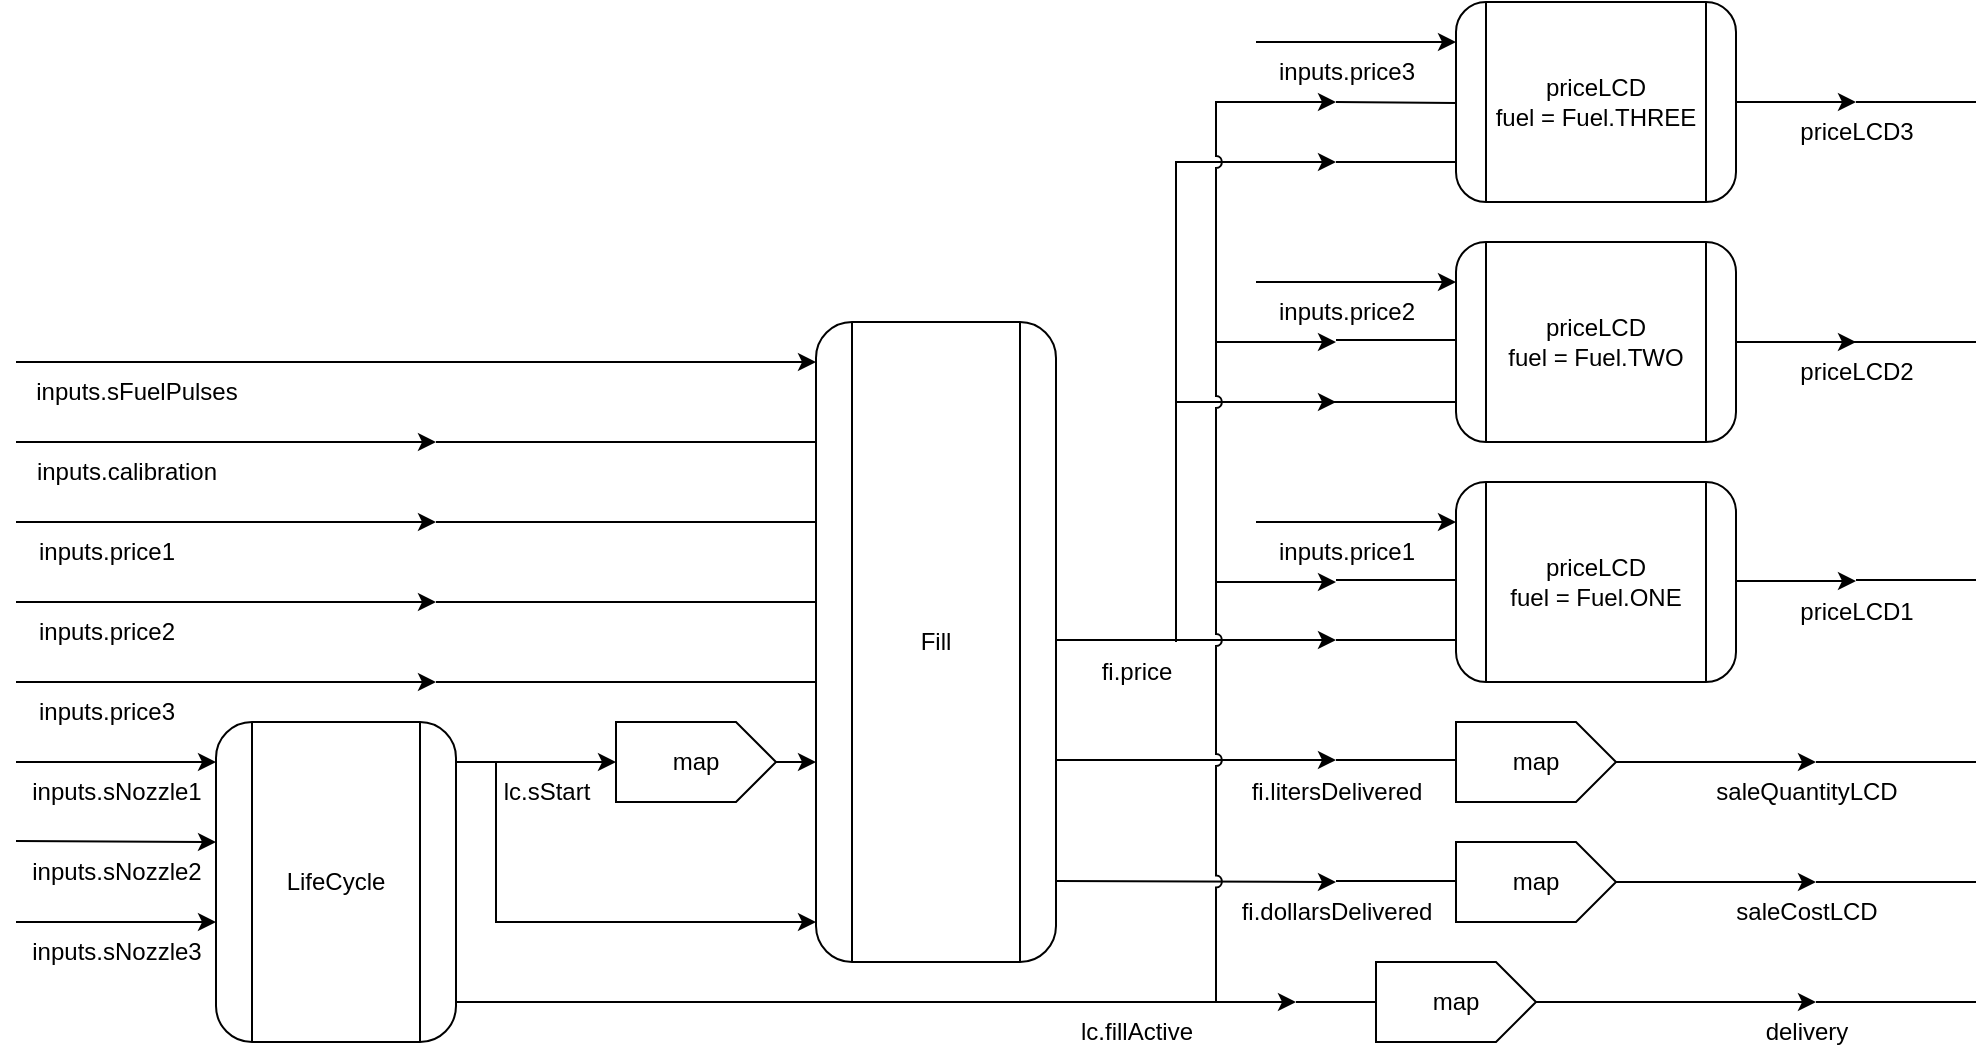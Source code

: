 <mxfile>
    <diagram name="ShowDollarsPump" id="QuZUMSP4Ry_GELF9dYyj">
        <mxGraphModel dx="1035" dy="581" grid="1" gridSize="10" guides="1" tooltips="1" connect="1" arrows="1" fold="1" page="1" pageScale="1" pageWidth="850" pageHeight="1100" math="0" shadow="0">
            <root>
                <mxCell id="0"/>
                <mxCell id="1" parent="0"/>
                <mxCell id="JLQm9CUMwfTFUOuIeEnI-1" value="" style="endArrow=classic;html=1;rounded=0;jumpStyle=arc;" parent="1" edge="1">
                    <mxGeometry width="50" height="50" relative="1" as="geometry">
                        <mxPoint x="680" y="399" as="sourcePoint"/>
                        <mxPoint x="820" y="399" as="targetPoint"/>
                    </mxGeometry>
                </mxCell>
                <mxCell id="JLQm9CUMwfTFUOuIeEnI-20" value="" style="endArrow=classic;html=1;rounded=0;jumpStyle=arc;" parent="1" edge="1">
                    <mxGeometry width="50" height="50" relative="1" as="geometry">
                        <mxPoint x="740" y="280" as="sourcePoint"/>
                        <mxPoint x="820" y="160" as="targetPoint"/>
                        <Array as="points">
                            <mxPoint x="740" y="160"/>
                        </Array>
                    </mxGeometry>
                </mxCell>
                <mxCell id="JLQm9CUMwfTFUOuIeEnI-19" value="" style="endArrow=classic;html=1;rounded=0;jumpStyle=arc;" parent="1" edge="1">
                    <mxGeometry width="50" height="50" relative="1" as="geometry">
                        <mxPoint x="740" y="400" as="sourcePoint"/>
                        <mxPoint x="820" y="280" as="targetPoint"/>
                        <Array as="points">
                            <mxPoint x="740" y="280"/>
                        </Array>
                    </mxGeometry>
                </mxCell>
                <mxCell id="mebo6OQhrfcNjWwTvl6j-3" value="LifeCycle" style="shape=process;whiteSpace=wrap;html=1;backgroundOutline=1;rounded=1;" parent="1" vertex="1">
                    <mxGeometry x="260" y="440" width="120" height="160" as="geometry"/>
                </mxCell>
                <mxCell id="mebo6OQhrfcNjWwTvl6j-4" value="" style="endArrow=classic;html=1;" parent="1" edge="1">
                    <mxGeometry width="50" height="50" relative="1" as="geometry">
                        <mxPoint x="160" y="460" as="sourcePoint"/>
                        <mxPoint x="260" y="460" as="targetPoint"/>
                    </mxGeometry>
                </mxCell>
                <mxCell id="mebo6OQhrfcNjWwTvl6j-12" value="" style="endArrow=classic;html=1;" parent="1" edge="1">
                    <mxGeometry width="50" height="50" relative="1" as="geometry">
                        <mxPoint x="160" y="499.5" as="sourcePoint"/>
                        <mxPoint x="260" y="500" as="targetPoint"/>
                    </mxGeometry>
                </mxCell>
                <mxCell id="mebo6OQhrfcNjWwTvl6j-14" value="" style="endArrow=classic;html=1;" parent="1" edge="1">
                    <mxGeometry width="50" height="50" relative="1" as="geometry">
                        <mxPoint x="160" y="540" as="sourcePoint"/>
                        <mxPoint x="260" y="540" as="targetPoint"/>
                    </mxGeometry>
                </mxCell>
                <mxCell id="mebo6OQhrfcNjWwTvl6j-16" value="inputs.sNozzle1" style="text;html=1;align=center;verticalAlign=middle;resizable=0;points=[];autosize=1;strokeColor=none;fillColor=none;" parent="1" vertex="1">
                    <mxGeometry x="155" y="460" width="110" height="30" as="geometry"/>
                </mxCell>
                <mxCell id="mebo6OQhrfcNjWwTvl6j-17" value="inputs.sNozzle2" style="text;html=1;align=center;verticalAlign=middle;resizable=0;points=[];autosize=1;strokeColor=none;fillColor=none;" parent="1" vertex="1">
                    <mxGeometry x="155" y="500" width="110" height="30" as="geometry"/>
                </mxCell>
                <mxCell id="mebo6OQhrfcNjWwTvl6j-18" value="inputs.sNozzle3" style="text;html=1;align=center;verticalAlign=middle;resizable=0;points=[];autosize=1;strokeColor=none;fillColor=none;" parent="1" vertex="1">
                    <mxGeometry x="155" y="540" width="110" height="30" as="geometry"/>
                </mxCell>
                <mxCell id="mebo6OQhrfcNjWwTvl6j-19" value="Fill" style="shape=process;whiteSpace=wrap;html=1;backgroundOutline=1;rounded=1;" parent="1" vertex="1">
                    <mxGeometry x="560" y="240" width="120" height="320" as="geometry"/>
                </mxCell>
                <mxCell id="mebo6OQhrfcNjWwTvl6j-20" value="" style="endArrow=classic;html=1;entryX=0.5;entryY=0;entryDx=0;entryDy=0;" parent="1" target="mebo6OQhrfcNjWwTvl6j-23" edge="1">
                    <mxGeometry width="50" height="50" relative="1" as="geometry">
                        <mxPoint x="380" y="460" as="sourcePoint"/>
                        <mxPoint x="480" y="460" as="targetPoint"/>
                    </mxGeometry>
                </mxCell>
                <mxCell id="mebo6OQhrfcNjWwTvl6j-21" value="" style="endArrow=classic;html=1;rounded=0;" parent="1" edge="1">
                    <mxGeometry width="50" height="50" relative="1" as="geometry">
                        <mxPoint x="400" y="460" as="sourcePoint"/>
                        <mxPoint x="560" y="540" as="targetPoint"/>
                        <Array as="points">
                            <mxPoint x="400" y="540"/>
                        </Array>
                    </mxGeometry>
                </mxCell>
                <mxCell id="mebo6OQhrfcNjWwTvl6j-24" style="edgeStyle=none;rounded=0;html=1;exitX=0.5;exitY=1;exitDx=0;exitDy=0;" parent="1" source="mebo6OQhrfcNjWwTvl6j-23" edge="1">
                    <mxGeometry relative="1" as="geometry">
                        <mxPoint x="560" y="460" as="targetPoint"/>
                    </mxGeometry>
                </mxCell>
                <mxCell id="mebo6OQhrfcNjWwTvl6j-23" value="map" style="shape=offPageConnector;whiteSpace=wrap;html=1;rounded=0;direction=north;size=0.25;" parent="1" vertex="1">
                    <mxGeometry x="460" y="440" width="80" height="40" as="geometry"/>
                </mxCell>
                <mxCell id="mebo6OQhrfcNjWwTvl6j-26" value="lc.sStart" style="text;html=1;align=center;verticalAlign=middle;resizable=0;points=[];autosize=1;strokeColor=none;fillColor=none;" parent="1" vertex="1">
                    <mxGeometry x="390" y="460" width="70" height="30" as="geometry"/>
                </mxCell>
                <mxCell id="mebo6OQhrfcNjWwTvl6j-27" value="" style="endArrow=classic;html=1;rounded=0;" parent="1" edge="1">
                    <mxGeometry width="50" height="50" relative="1" as="geometry">
                        <mxPoint x="160" y="420" as="sourcePoint"/>
                        <mxPoint x="370" y="420" as="targetPoint"/>
                    </mxGeometry>
                </mxCell>
                <mxCell id="mebo6OQhrfcNjWwTvl6j-28" value="" style="endArrow=classic;html=1;rounded=0;" parent="1" edge="1">
                    <mxGeometry width="50" height="50" relative="1" as="geometry">
                        <mxPoint x="160" y="380" as="sourcePoint"/>
                        <mxPoint x="370" y="380" as="targetPoint"/>
                    </mxGeometry>
                </mxCell>
                <mxCell id="mebo6OQhrfcNjWwTvl6j-29" value="" style="endArrow=classic;html=1;rounded=0;" parent="1" edge="1">
                    <mxGeometry width="50" height="50" relative="1" as="geometry">
                        <mxPoint x="160" y="340" as="sourcePoint"/>
                        <mxPoint x="370" y="340" as="targetPoint"/>
                    </mxGeometry>
                </mxCell>
                <mxCell id="mebo6OQhrfcNjWwTvl6j-30" value="" style="endArrow=classic;html=1;rounded=0;" parent="1" edge="1">
                    <mxGeometry width="50" height="50" relative="1" as="geometry">
                        <mxPoint x="160" y="300" as="sourcePoint"/>
                        <mxPoint x="370" y="300" as="targetPoint"/>
                    </mxGeometry>
                </mxCell>
                <mxCell id="mebo6OQhrfcNjWwTvl6j-31" value="" style="endArrow=classic;html=1;rounded=0;" parent="1" edge="1">
                    <mxGeometry width="50" height="50" relative="1" as="geometry">
                        <mxPoint x="160" y="260" as="sourcePoint"/>
                        <mxPoint x="560" y="260" as="targetPoint"/>
                    </mxGeometry>
                </mxCell>
                <mxCell id="mebo6OQhrfcNjWwTvl6j-32" value="" style="endArrow=none;html=1;rounded=0;" parent="1" edge="1">
                    <mxGeometry width="50" height="50" relative="1" as="geometry">
                        <mxPoint x="370" y="300" as="sourcePoint"/>
                        <mxPoint x="560" y="300" as="targetPoint"/>
                    </mxGeometry>
                </mxCell>
                <mxCell id="mebo6OQhrfcNjWwTvl6j-33" value="" style="endArrow=none;html=1;rounded=0;" parent="1" edge="1">
                    <mxGeometry width="50" height="50" relative="1" as="geometry">
                        <mxPoint x="370" y="340" as="sourcePoint"/>
                        <mxPoint x="560" y="340" as="targetPoint"/>
                    </mxGeometry>
                </mxCell>
                <mxCell id="mebo6OQhrfcNjWwTvl6j-34" value="" style="endArrow=none;html=1;rounded=0;" parent="1" edge="1">
                    <mxGeometry width="50" height="50" relative="1" as="geometry">
                        <mxPoint x="370" y="380" as="sourcePoint"/>
                        <mxPoint x="560" y="380" as="targetPoint"/>
                    </mxGeometry>
                </mxCell>
                <mxCell id="mebo6OQhrfcNjWwTvl6j-35" value="" style="endArrow=none;html=1;rounded=0;" parent="1" edge="1">
                    <mxGeometry width="50" height="50" relative="1" as="geometry">
                        <mxPoint x="370" y="420" as="sourcePoint"/>
                        <mxPoint x="560" y="420" as="targetPoint"/>
                    </mxGeometry>
                </mxCell>
                <mxCell id="mebo6OQhrfcNjWwTvl6j-36" value="inputs.sFuelPulses" style="text;html=1;align=center;verticalAlign=middle;resizable=0;points=[];autosize=1;strokeColor=none;fillColor=none;" parent="1" vertex="1">
                    <mxGeometry x="160" y="260" width="120" height="30" as="geometry"/>
                </mxCell>
                <mxCell id="mebo6OQhrfcNjWwTvl6j-38" value="inputs.calibration" style="text;html=1;align=center;verticalAlign=middle;resizable=0;points=[];autosize=1;strokeColor=none;fillColor=none;" parent="1" vertex="1">
                    <mxGeometry x="160" y="300" width="110" height="30" as="geometry"/>
                </mxCell>
                <mxCell id="mebo6OQhrfcNjWwTvl6j-39" value="inputs.price1" style="text;html=1;align=center;verticalAlign=middle;resizable=0;points=[];autosize=1;strokeColor=none;fillColor=none;" parent="1" vertex="1">
                    <mxGeometry x="160" y="340" width="90" height="30" as="geometry"/>
                </mxCell>
                <mxCell id="mebo6OQhrfcNjWwTvl6j-40" value="inputs.price2" style="text;html=1;align=center;verticalAlign=middle;resizable=0;points=[];autosize=1;strokeColor=none;fillColor=none;" parent="1" vertex="1">
                    <mxGeometry x="160" y="380" width="90" height="30" as="geometry"/>
                </mxCell>
                <mxCell id="mebo6OQhrfcNjWwTvl6j-41" value="inputs.price3" style="text;html=1;align=center;verticalAlign=middle;resizable=0;points=[];autosize=1;strokeColor=none;fillColor=none;" parent="1" vertex="1">
                    <mxGeometry x="160" y="420" width="90" height="30" as="geometry"/>
                </mxCell>
                <mxCell id="mebo6OQhrfcNjWwTvl6j-45" value="" style="endArrow=classic;html=1;rounded=0;" parent="1" edge="1">
                    <mxGeometry width="50" height="50" relative="1" as="geometry">
                        <mxPoint x="380" y="580" as="sourcePoint"/>
                        <mxPoint x="800" y="580" as="targetPoint"/>
                    </mxGeometry>
                </mxCell>
                <mxCell id="mebo6OQhrfcNjWwTvl6j-46" value="" style="endArrow=none;html=1;rounded=0;entryX=0.5;entryY=0;entryDx=0;entryDy=0;" parent="1" target="mebo6OQhrfcNjWwTvl6j-47" edge="1">
                    <mxGeometry width="50" height="50" relative="1" as="geometry">
                        <mxPoint x="800" y="580" as="sourcePoint"/>
                        <mxPoint x="800" y="580" as="targetPoint"/>
                    </mxGeometry>
                </mxCell>
                <mxCell id="mebo6OQhrfcNjWwTvl6j-47" value="map" style="shape=offPageConnector;whiteSpace=wrap;html=1;rounded=0;direction=north;size=0.25;" parent="1" vertex="1">
                    <mxGeometry x="840" y="560" width="80" height="40" as="geometry"/>
                </mxCell>
                <mxCell id="mebo6OQhrfcNjWwTvl6j-48" value="" style="endArrow=classic;html=1;rounded=0;" parent="1" edge="1">
                    <mxGeometry width="50" height="50" relative="1" as="geometry">
                        <mxPoint x="920" y="580" as="sourcePoint"/>
                        <mxPoint x="1060" y="580" as="targetPoint"/>
                    </mxGeometry>
                </mxCell>
                <mxCell id="mebo6OQhrfcNjWwTvl6j-49" value="" style="endArrow=none;html=1;rounded=0;" parent="1" edge="1">
                    <mxGeometry width="50" height="50" relative="1" as="geometry">
                        <mxPoint x="1060" y="580" as="sourcePoint"/>
                        <mxPoint x="1140" y="580" as="targetPoint"/>
                    </mxGeometry>
                </mxCell>
                <mxCell id="mebo6OQhrfcNjWwTvl6j-50" value="delivery" style="text;html=1;align=center;verticalAlign=middle;resizable=0;points=[];autosize=1;strokeColor=none;fillColor=none;" parent="1" vertex="1">
                    <mxGeometry x="1025" y="580" width="60" height="30" as="geometry"/>
                </mxCell>
                <mxCell id="mebo6OQhrfcNjWwTvl6j-52" value="map" style="shape=offPageConnector;whiteSpace=wrap;html=1;rounded=0;direction=north;size=0.25;" parent="1" vertex="1">
                    <mxGeometry x="880" y="500" width="80" height="40" as="geometry"/>
                </mxCell>
                <mxCell id="mebo6OQhrfcNjWwTvl6j-53" value="" style="endArrow=classic;html=1;rounded=0;" parent="1" edge="1">
                    <mxGeometry width="50" height="50" relative="1" as="geometry">
                        <mxPoint x="680" y="519.5" as="sourcePoint"/>
                        <mxPoint x="820" y="520" as="targetPoint"/>
                    </mxGeometry>
                </mxCell>
                <mxCell id="_pz_rEbo8fQSTLlLXx0z-1" value="map" style="shape=offPageConnector;whiteSpace=wrap;html=1;rounded=0;direction=north;size=0.25;" parent="1" vertex="1">
                    <mxGeometry x="880" y="440" width="80" height="40" as="geometry"/>
                </mxCell>
                <mxCell id="_pz_rEbo8fQSTLlLXx0z-2" value="" style="endArrow=none;html=1;rounded=0;" parent="1" edge="1">
                    <mxGeometry width="50" height="50" relative="1" as="geometry">
                        <mxPoint x="820" y="519.5" as="sourcePoint"/>
                        <mxPoint x="880" y="519.5" as="targetPoint"/>
                    </mxGeometry>
                </mxCell>
                <mxCell id="_pz_rEbo8fQSTLlLXx0z-3" value="" style="endArrow=classic;html=1;rounded=0;" parent="1" edge="1">
                    <mxGeometry width="50" height="50" relative="1" as="geometry">
                        <mxPoint x="680" y="459" as="sourcePoint"/>
                        <mxPoint x="820" y="459" as="targetPoint"/>
                    </mxGeometry>
                </mxCell>
                <mxCell id="_pz_rEbo8fQSTLlLXx0z-4" value="" style="endArrow=none;html=1;rounded=0;" parent="1" edge="1">
                    <mxGeometry width="50" height="50" relative="1" as="geometry">
                        <mxPoint x="820" y="459" as="sourcePoint"/>
                        <mxPoint x="880" y="459" as="targetPoint"/>
                    </mxGeometry>
                </mxCell>
                <mxCell id="_pz_rEbo8fQSTLlLXx0z-5" value="fi.dollarsDelivered" style="text;html=1;align=center;verticalAlign=middle;resizable=0;points=[];autosize=1;strokeColor=none;fillColor=none;rotation=0;" parent="1" vertex="1">
                    <mxGeometry x="760" y="520" width="120" height="30" as="geometry"/>
                </mxCell>
                <mxCell id="_pz_rEbo8fQSTLlLXx0z-7" value="fi.litersDelivered" style="text;html=1;align=center;verticalAlign=middle;resizable=0;points=[];autosize=1;strokeColor=none;fillColor=none;" parent="1" vertex="1">
                    <mxGeometry x="765" y="460" width="110" height="30" as="geometry"/>
                </mxCell>
                <mxCell id="_pz_rEbo8fQSTLlLXx0z-9" value="priceLCD&lt;br&gt;fuel = Fuel.ONE" style="shape=process;whiteSpace=wrap;html=1;backgroundOutline=1;rounded=1;" parent="1" vertex="1">
                    <mxGeometry x="880" y="320" width="140" height="100" as="geometry"/>
                </mxCell>
                <mxCell id="JLQm9CUMwfTFUOuIeEnI-2" value="" style="endArrow=none;html=1;rounded=0;jumpStyle=arc;" parent="1" edge="1">
                    <mxGeometry width="50" height="50" relative="1" as="geometry">
                        <mxPoint x="820" y="399" as="sourcePoint"/>
                        <mxPoint x="880" y="399" as="targetPoint"/>
                    </mxGeometry>
                </mxCell>
                <mxCell id="JLQm9CUMwfTFUOuIeEnI-3" value="fi.price" style="text;html=1;align=center;verticalAlign=middle;resizable=0;points=[];autosize=1;strokeColor=none;fillColor=none;" parent="1" vertex="1">
                    <mxGeometry x="690" y="400" width="60" height="30" as="geometry"/>
                </mxCell>
                <mxCell id="JLQm9CUMwfTFUOuIeEnI-7" value="priceLCD&lt;br&gt;fuel = Fuel.TWO" style="shape=process;whiteSpace=wrap;html=1;backgroundOutline=1;rounded=1;" parent="1" vertex="1">
                    <mxGeometry x="880" y="200" width="140" height="100" as="geometry"/>
                </mxCell>
                <mxCell id="JLQm9CUMwfTFUOuIeEnI-8" value="priceLCD&lt;br&gt;fuel = Fuel.THREE" style="shape=process;whiteSpace=wrap;html=1;backgroundOutline=1;rounded=1;" parent="1" vertex="1">
                    <mxGeometry x="880" y="80" width="140" height="100" as="geometry"/>
                </mxCell>
                <mxCell id="JLQm9CUMwfTFUOuIeEnI-9" value="lc.fillActive" style="text;html=1;align=center;verticalAlign=middle;resizable=0;points=[];autosize=1;strokeColor=none;fillColor=none;" parent="1" vertex="1">
                    <mxGeometry x="680" y="580" width="80" height="30" as="geometry"/>
                </mxCell>
                <mxCell id="JLQm9CUMwfTFUOuIeEnI-12" value="" style="endArrow=classic;html=1;rounded=0;jumpStyle=arc;" parent="1" edge="1">
                    <mxGeometry width="50" height="50" relative="1" as="geometry">
                        <mxPoint x="760" y="580" as="sourcePoint"/>
                        <mxPoint x="820" y="370" as="targetPoint"/>
                        <Array as="points">
                            <mxPoint x="760" y="370"/>
                        </Array>
                    </mxGeometry>
                </mxCell>
                <mxCell id="JLQm9CUMwfTFUOuIeEnI-13" value="" style="endArrow=none;html=1;rounded=0;jumpStyle=arc;" parent="1" edge="1">
                    <mxGeometry width="50" height="50" relative="1" as="geometry">
                        <mxPoint x="820" y="369" as="sourcePoint"/>
                        <mxPoint x="880" y="369" as="targetPoint"/>
                    </mxGeometry>
                </mxCell>
                <mxCell id="JLQm9CUMwfTFUOuIeEnI-14" value="" style="endArrow=classic;html=1;rounded=0;jumpStyle=arc;" parent="1" edge="1">
                    <mxGeometry width="50" height="50" relative="1" as="geometry">
                        <mxPoint x="760" y="370" as="sourcePoint"/>
                        <mxPoint x="820" y="250" as="targetPoint"/>
                        <Array as="points">
                            <mxPoint x="760" y="250"/>
                        </Array>
                    </mxGeometry>
                </mxCell>
                <mxCell id="JLQm9CUMwfTFUOuIeEnI-15" value="" style="endArrow=none;html=1;rounded=0;jumpStyle=arc;" parent="1" edge="1">
                    <mxGeometry width="50" height="50" relative="1" as="geometry">
                        <mxPoint x="815" y="280" as="sourcePoint"/>
                        <mxPoint x="880" y="280" as="targetPoint"/>
                    </mxGeometry>
                </mxCell>
                <mxCell id="JLQm9CUMwfTFUOuIeEnI-16" value="" style="endArrow=classic;html=1;rounded=0;jumpStyle=arc;" parent="1" edge="1">
                    <mxGeometry width="50" height="50" relative="1" as="geometry">
                        <mxPoint x="760" y="250" as="sourcePoint"/>
                        <mxPoint x="820" y="130" as="targetPoint"/>
                        <Array as="points">
                            <mxPoint x="760" y="130"/>
                        </Array>
                    </mxGeometry>
                </mxCell>
                <mxCell id="JLQm9CUMwfTFUOuIeEnI-17" value="" style="endArrow=none;html=1;rounded=0;jumpStyle=arc;" parent="1" edge="1">
                    <mxGeometry width="50" height="50" relative="1" as="geometry">
                        <mxPoint x="820" y="130" as="sourcePoint"/>
                        <mxPoint x="880" y="130.5" as="targetPoint"/>
                    </mxGeometry>
                </mxCell>
                <mxCell id="JLQm9CUMwfTFUOuIeEnI-23" value="" style="endArrow=classic;html=1;rounded=0;jumpStyle=arc;" parent="1" edge="1">
                    <mxGeometry width="50" height="50" relative="1" as="geometry">
                        <mxPoint x="960" y="520" as="sourcePoint"/>
                        <mxPoint x="1060" y="520" as="targetPoint"/>
                    </mxGeometry>
                </mxCell>
                <mxCell id="JLQm9CUMwfTFUOuIeEnI-24" value="" style="endArrow=classic;html=1;rounded=0;jumpStyle=arc;" parent="1" edge="1">
                    <mxGeometry width="50" height="50" relative="1" as="geometry">
                        <mxPoint x="960" y="460" as="sourcePoint"/>
                        <mxPoint x="1060" y="460" as="targetPoint"/>
                    </mxGeometry>
                </mxCell>
                <mxCell id="JLQm9CUMwfTFUOuIeEnI-25" value="" style="endArrow=none;html=1;rounded=0;jumpStyle=arc;" parent="1" edge="1">
                    <mxGeometry width="50" height="50" relative="1" as="geometry">
                        <mxPoint x="1060" y="460" as="sourcePoint"/>
                        <mxPoint x="1140" y="460" as="targetPoint"/>
                    </mxGeometry>
                </mxCell>
                <mxCell id="JLQm9CUMwfTFUOuIeEnI-26" value="" style="endArrow=none;html=1;rounded=0;jumpStyle=arc;" parent="1" edge="1">
                    <mxGeometry width="50" height="50" relative="1" as="geometry">
                        <mxPoint x="1060" y="520" as="sourcePoint"/>
                        <mxPoint x="1140" y="520" as="targetPoint"/>
                    </mxGeometry>
                </mxCell>
                <mxCell id="JLQm9CUMwfTFUOuIeEnI-27" value="saleCostLCD" style="text;html=1;align=center;verticalAlign=middle;resizable=0;points=[];autosize=1;strokeColor=none;fillColor=none;" parent="1" vertex="1">
                    <mxGeometry x="1010" y="520" width="90" height="30" as="geometry"/>
                </mxCell>
                <mxCell id="JLQm9CUMwfTFUOuIeEnI-29" value="saleQuantityLCD" style="text;html=1;align=center;verticalAlign=middle;resizable=0;points=[];autosize=1;strokeColor=none;fillColor=none;" parent="1" vertex="1">
                    <mxGeometry x="1000" y="460" width="110" height="30" as="geometry"/>
                </mxCell>
                <mxCell id="JLQm9CUMwfTFUOuIeEnI-30" value="" style="endArrow=classic;html=1;rounded=0;jumpStyle=arc;" parent="1" edge="1">
                    <mxGeometry width="50" height="50" relative="1" as="geometry">
                        <mxPoint x="1020" y="369.5" as="sourcePoint"/>
                        <mxPoint x="1080" y="369.5" as="targetPoint"/>
                    </mxGeometry>
                </mxCell>
                <mxCell id="JLQm9CUMwfTFUOuIeEnI-31" value="" style="endArrow=none;html=1;rounded=0;jumpStyle=arc;" parent="1" edge="1">
                    <mxGeometry width="50" height="50" relative="1" as="geometry">
                        <mxPoint x="1080" y="369" as="sourcePoint"/>
                        <mxPoint x="1140" y="369" as="targetPoint"/>
                    </mxGeometry>
                </mxCell>
                <mxCell id="JLQm9CUMwfTFUOuIeEnI-32" value="" style="endArrow=classic;html=1;rounded=0;jumpStyle=arc;" parent="1" edge="1">
                    <mxGeometry width="50" height="50" relative="1" as="geometry">
                        <mxPoint x="1020" y="250" as="sourcePoint"/>
                        <mxPoint x="1080" y="250" as="targetPoint"/>
                    </mxGeometry>
                </mxCell>
                <mxCell id="JLQm9CUMwfTFUOuIeEnI-33" value="" style="endArrow=none;html=1;rounded=0;jumpStyle=arc;" parent="1" edge="1">
                    <mxGeometry width="50" height="50" relative="1" as="geometry">
                        <mxPoint x="1075" y="250" as="sourcePoint"/>
                        <mxPoint x="1140" y="250" as="targetPoint"/>
                    </mxGeometry>
                </mxCell>
                <mxCell id="JLQm9CUMwfTFUOuIeEnI-34" value="" style="endArrow=classic;html=1;rounded=0;jumpStyle=arc;" parent="1" edge="1">
                    <mxGeometry width="50" height="50" relative="1" as="geometry">
                        <mxPoint x="1020" y="130" as="sourcePoint"/>
                        <mxPoint x="1080" y="130" as="targetPoint"/>
                    </mxGeometry>
                </mxCell>
                <mxCell id="JLQm9CUMwfTFUOuIeEnI-35" value="" style="endArrow=none;html=1;rounded=0;jumpStyle=arc;" parent="1" edge="1">
                    <mxGeometry width="50" height="50" relative="1" as="geometry">
                        <mxPoint x="1080" y="130" as="sourcePoint"/>
                        <mxPoint x="1140" y="130" as="targetPoint"/>
                    </mxGeometry>
                </mxCell>
                <mxCell id="JLQm9CUMwfTFUOuIeEnI-36" value="priceLCD1" style="text;html=1;align=center;verticalAlign=middle;resizable=0;points=[];autosize=1;strokeColor=none;fillColor=none;" parent="1" vertex="1">
                    <mxGeometry x="1040" y="370" width="80" height="30" as="geometry"/>
                </mxCell>
                <mxCell id="JLQm9CUMwfTFUOuIeEnI-37" value="priceLCD2" style="text;html=1;align=center;verticalAlign=middle;resizable=0;points=[];autosize=1;strokeColor=none;fillColor=none;" parent="1" vertex="1">
                    <mxGeometry x="1040" y="250" width="80" height="30" as="geometry"/>
                </mxCell>
                <mxCell id="JLQm9CUMwfTFUOuIeEnI-38" value="priceLCD3" style="text;html=1;align=center;verticalAlign=middle;resizable=0;points=[];autosize=1;strokeColor=none;fillColor=none;" parent="1" vertex="1">
                    <mxGeometry x="1040" y="130" width="80" height="30" as="geometry"/>
                </mxCell>
                <mxCell id="V8c069czIQQkr_DmE9NV-1" value="" style="endArrow=none;html=1;rounded=0;jumpStyle=arc;" parent="1" edge="1">
                    <mxGeometry width="50" height="50" relative="1" as="geometry">
                        <mxPoint x="820" y="249" as="sourcePoint"/>
                        <mxPoint x="880" y="249" as="targetPoint"/>
                    </mxGeometry>
                </mxCell>
                <mxCell id="13" value="" style="endArrow=classic;html=1;rounded=0;" parent="1" edge="1">
                    <mxGeometry width="50" height="50" relative="1" as="geometry">
                        <mxPoint x="780" y="100" as="sourcePoint"/>
                        <mxPoint x="880" y="100" as="targetPoint"/>
                    </mxGeometry>
                </mxCell>
                <mxCell id="14" value="inputs.price3" style="text;html=1;align=center;verticalAlign=middle;resizable=0;points=[];autosize=1;strokeColor=none;fillColor=none;" parent="1" vertex="1">
                    <mxGeometry x="780" y="100" width="90" height="30" as="geometry"/>
                </mxCell>
                <mxCell id="15" value="" style="endArrow=classic;html=1;rounded=0;" parent="1" edge="1">
                    <mxGeometry width="50" height="50" relative="1" as="geometry">
                        <mxPoint x="780" y="220" as="sourcePoint"/>
                        <mxPoint x="880" y="220" as="targetPoint"/>
                    </mxGeometry>
                </mxCell>
                <mxCell id="16" value="inputs.price2" style="text;html=1;align=center;verticalAlign=middle;resizable=0;points=[];autosize=1;strokeColor=none;fillColor=none;" parent="1" vertex="1">
                    <mxGeometry x="780" y="220" width="90" height="30" as="geometry"/>
                </mxCell>
                <mxCell id="17" value="inputs.price1" style="text;html=1;align=center;verticalAlign=middle;resizable=0;points=[];autosize=1;strokeColor=none;fillColor=none;" parent="1" vertex="1">
                    <mxGeometry x="780" y="340" width="90" height="30" as="geometry"/>
                </mxCell>
                <mxCell id="18" value="" style="endArrow=classic;html=1;rounded=0;" parent="1" edge="1">
                    <mxGeometry width="50" height="50" relative="1" as="geometry">
                        <mxPoint x="780" y="340" as="sourcePoint"/>
                        <mxPoint x="880" y="340" as="targetPoint"/>
                    </mxGeometry>
                </mxCell>
                <mxCell id="20" value="" style="endArrow=none;html=1;" edge="1" parent="1">
                    <mxGeometry width="50" height="50" relative="1" as="geometry">
                        <mxPoint x="820" y="160" as="sourcePoint"/>
                        <mxPoint x="880" y="160" as="targetPoint"/>
                    </mxGeometry>
                </mxCell>
            </root>
        </mxGraphModel>
    </diagram>
    <diagram id="TtCaf846oeRRmCeh8Irn" name="printLCD">
        <mxGraphModel dx="1035" dy="581" grid="1" gridSize="10" guides="1" tooltips="1" connect="1" arrows="1" fold="1" page="1" pageScale="1" pageWidth="850" pageHeight="1100" math="0" shadow="0">
            <root>
                <mxCell id="0"/>
                <mxCell id="1" parent="0"/>
                <mxCell id="0VLVwaTUArkGNqJJaJ7w-25" value="" style="shape=trapezoid;perimeter=trapezoidPerimeter;whiteSpace=wrap;html=1;fixedSize=1;rounded=0;direction=south;" parent="1" vertex="1">
                    <mxGeometry x="440" y="440" width="60" height="120" as="geometry"/>
                </mxCell>
                <mxCell id="0VLVwaTUArkGNqJJaJ7w-26" value="" style="endArrow=classic;html=1;" parent="1" edge="1">
                    <mxGeometry width="50" height="50" relative="1" as="geometry">
                        <mxPoint x="360" y="500" as="sourcePoint"/>
                        <mxPoint x="400" y="500" as="targetPoint"/>
                    </mxGeometry>
                </mxCell>
                <mxCell id="0VLVwaTUArkGNqJJaJ7w-27" value="" style="endArrow=none;html=1;" parent="1" edge="1">
                    <mxGeometry width="50" height="50" relative="1" as="geometry">
                        <mxPoint x="400" y="500" as="sourcePoint"/>
                        <mxPoint x="440" y="500" as="targetPoint"/>
                    </mxGeometry>
                </mxCell>
                <mxCell id="0VLVwaTUArkGNqJJaJ7w-28" value="" style="endArrow=classic;html=1;" parent="1" edge="1">
                    <mxGeometry width="50" height="50" relative="1" as="geometry">
                        <mxPoint x="360" y="540" as="sourcePoint"/>
                        <mxPoint x="400" y="540" as="targetPoint"/>
                    </mxGeometry>
                </mxCell>
                <mxCell id="0VLVwaTUArkGNqJJaJ7w-29" value="" style="endArrow=none;html=1;" parent="1" edge="1">
                    <mxGeometry width="50" height="50" relative="1" as="geometry">
                        <mxPoint x="400" y="540" as="sourcePoint"/>
                        <mxPoint x="440" y="540" as="targetPoint"/>
                    </mxGeometry>
                </mxCell>
                <mxCell id="0VLVwaTUArkGNqJJaJ7w-30" value="" style="endArrow=classic;html=1;" parent="1" edge="1">
                    <mxGeometry width="50" height="50" relative="1" as="geometry">
                        <mxPoint x="500" y="499" as="sourcePoint"/>
                        <mxPoint x="540" y="499" as="targetPoint"/>
                    </mxGeometry>
                </mxCell>
                <mxCell id="0VLVwaTUArkGNqJJaJ7w-31" value="" style="endArrow=none;html=1;" parent="1" edge="1">
                    <mxGeometry width="50" height="50" relative="1" as="geometry">
                        <mxPoint x="540" y="499" as="sourcePoint"/>
                        <mxPoint x="580" y="499" as="targetPoint"/>
                    </mxGeometry>
                </mxCell>
                <mxCell id="0VLVwaTUArkGNqJJaJ7w-34" value="fillActive" style="text;html=1;align=center;verticalAlign=middle;resizable=0;points=[];autosize=1;strokeColor=none;fillColor=none;" parent="1" vertex="1">
                    <mxGeometry x="365" y="540" width="70" height="30" as="geometry"/>
                </mxCell>
                <mxCell id="0VLVwaTUArkGNqJJaJ7w-35" value="fillPrice" style="text;html=1;align=center;verticalAlign=middle;resizable=0;points=[];autosize=1;strokeColor=none;fillColor=none;" parent="1" vertex="1">
                    <mxGeometry x="370" y="500" width="60" height="30" as="geometry"/>
                </mxCell>
                <mxCell id="0VLVwaTUArkGNqJJaJ7w-36" value="price*" style="text;html=1;align=center;verticalAlign=middle;resizable=0;points=[];autosize=1;strokeColor=none;fillColor=none;" parent="1" vertex="1">
                    <mxGeometry x="375" y="470" width="50" height="30" as="geometry"/>
                </mxCell>
                <mxCell id="0VLVwaTUArkGNqJJaJ7w-38" value="lift" style="text;html=1;align=center;verticalAlign=middle;resizable=0;points=[];autosize=1;strokeColor=none;fillColor=none;" parent="1" vertex="1">
                    <mxGeometry x="450" y="560" width="40" height="30" as="geometry"/>
                </mxCell>
                <mxCell id="PO9FbtWFx25SGsRkVc_m-1" value="" style="endArrow=classic;html=1;" edge="1" parent="1">
                    <mxGeometry width="50" height="50" relative="1" as="geometry">
                        <mxPoint x="360" y="470" as="sourcePoint"/>
                        <mxPoint x="400" y="470" as="targetPoint"/>
                    </mxGeometry>
                </mxCell>
                <mxCell id="PO9FbtWFx25SGsRkVc_m-2" value="" style="endArrow=none;html=1;" edge="1" parent="1">
                    <mxGeometry width="50" height="50" relative="1" as="geometry">
                        <mxPoint x="400" y="470" as="sourcePoint"/>
                        <mxPoint x="440" y="470" as="targetPoint"/>
                    </mxGeometry>
                </mxCell>
            </root>
        </mxGraphModel>
    </diagram>
</mxfile>